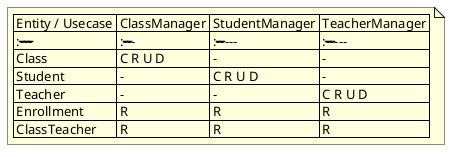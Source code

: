 @startuml CRUD_Matrix
note as CRUD_Matrix
| Entity / Usecase | ClassManager | StudentManager | TeacherManager |
| :--------------- | :----------- | :------------- | :------------- |
| Class            | C R U D      | -              | -              |
| Student          | -            | C R U D        | -              |
| Teacher          | -            | -              | C R U D        |
| Enrollment       | R            | R              | R              |
| ClassTeacher     | R            | R              | R              |
end note
@enduml

